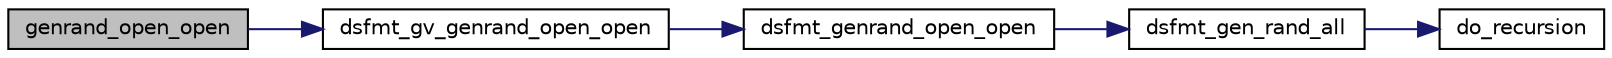 digraph "genrand_open_open"
{
 // INTERACTIVE_SVG=YES
  edge [fontname="Helvetica",fontsize="10",labelfontname="Helvetica",labelfontsize="10"];
  node [fontname="Helvetica",fontsize="10",shape=record];
  rankdir="LR";
  Node1 [label="genrand_open_open",height=0.2,width=0.4,color="black", fillcolor="grey75", style="filled", fontcolor="black"];
  Node1 -> Node2 [color="midnightblue",fontsize="10",style="solid",fontname="Helvetica"];
  Node2 [label="dsfmt_gv_genrand_open_open",height=0.2,width=0.4,color="black", fillcolor="white", style="filled",URL="$d_s_f_m_t_8h.html#a27b4a95b9fd7066d55d414f385237447"];
  Node2 -> Node3 [color="midnightblue",fontsize="10",style="solid",fontname="Helvetica"];
  Node3 [label="dsfmt_genrand_open_open",height=0.2,width=0.4,color="black", fillcolor="white", style="filled",URL="$d_s_f_m_t_8h.html#ad0a3324227d2e65e8d8888eb675170ac"];
  Node3 -> Node4 [color="midnightblue",fontsize="10",style="solid",fontname="Helvetica"];
  Node4 [label="dsfmt_gen_rand_all",height=0.2,width=0.4,color="black", fillcolor="white", style="filled",URL="$d_s_f_m_t_8h.html#afccb1e4d75cea7ffe3b45cba53d1e5e0"];
  Node4 -> Node5 [color="midnightblue",fontsize="10",style="solid",fontname="Helvetica"];
  Node5 [label="do_recursion",height=0.2,width=0.4,color="black", fillcolor="white", style="filled",URL="$d_s_f_m_t_8c.html#a43e33e2235015c9c072bad7dfe1a282c"];
}
